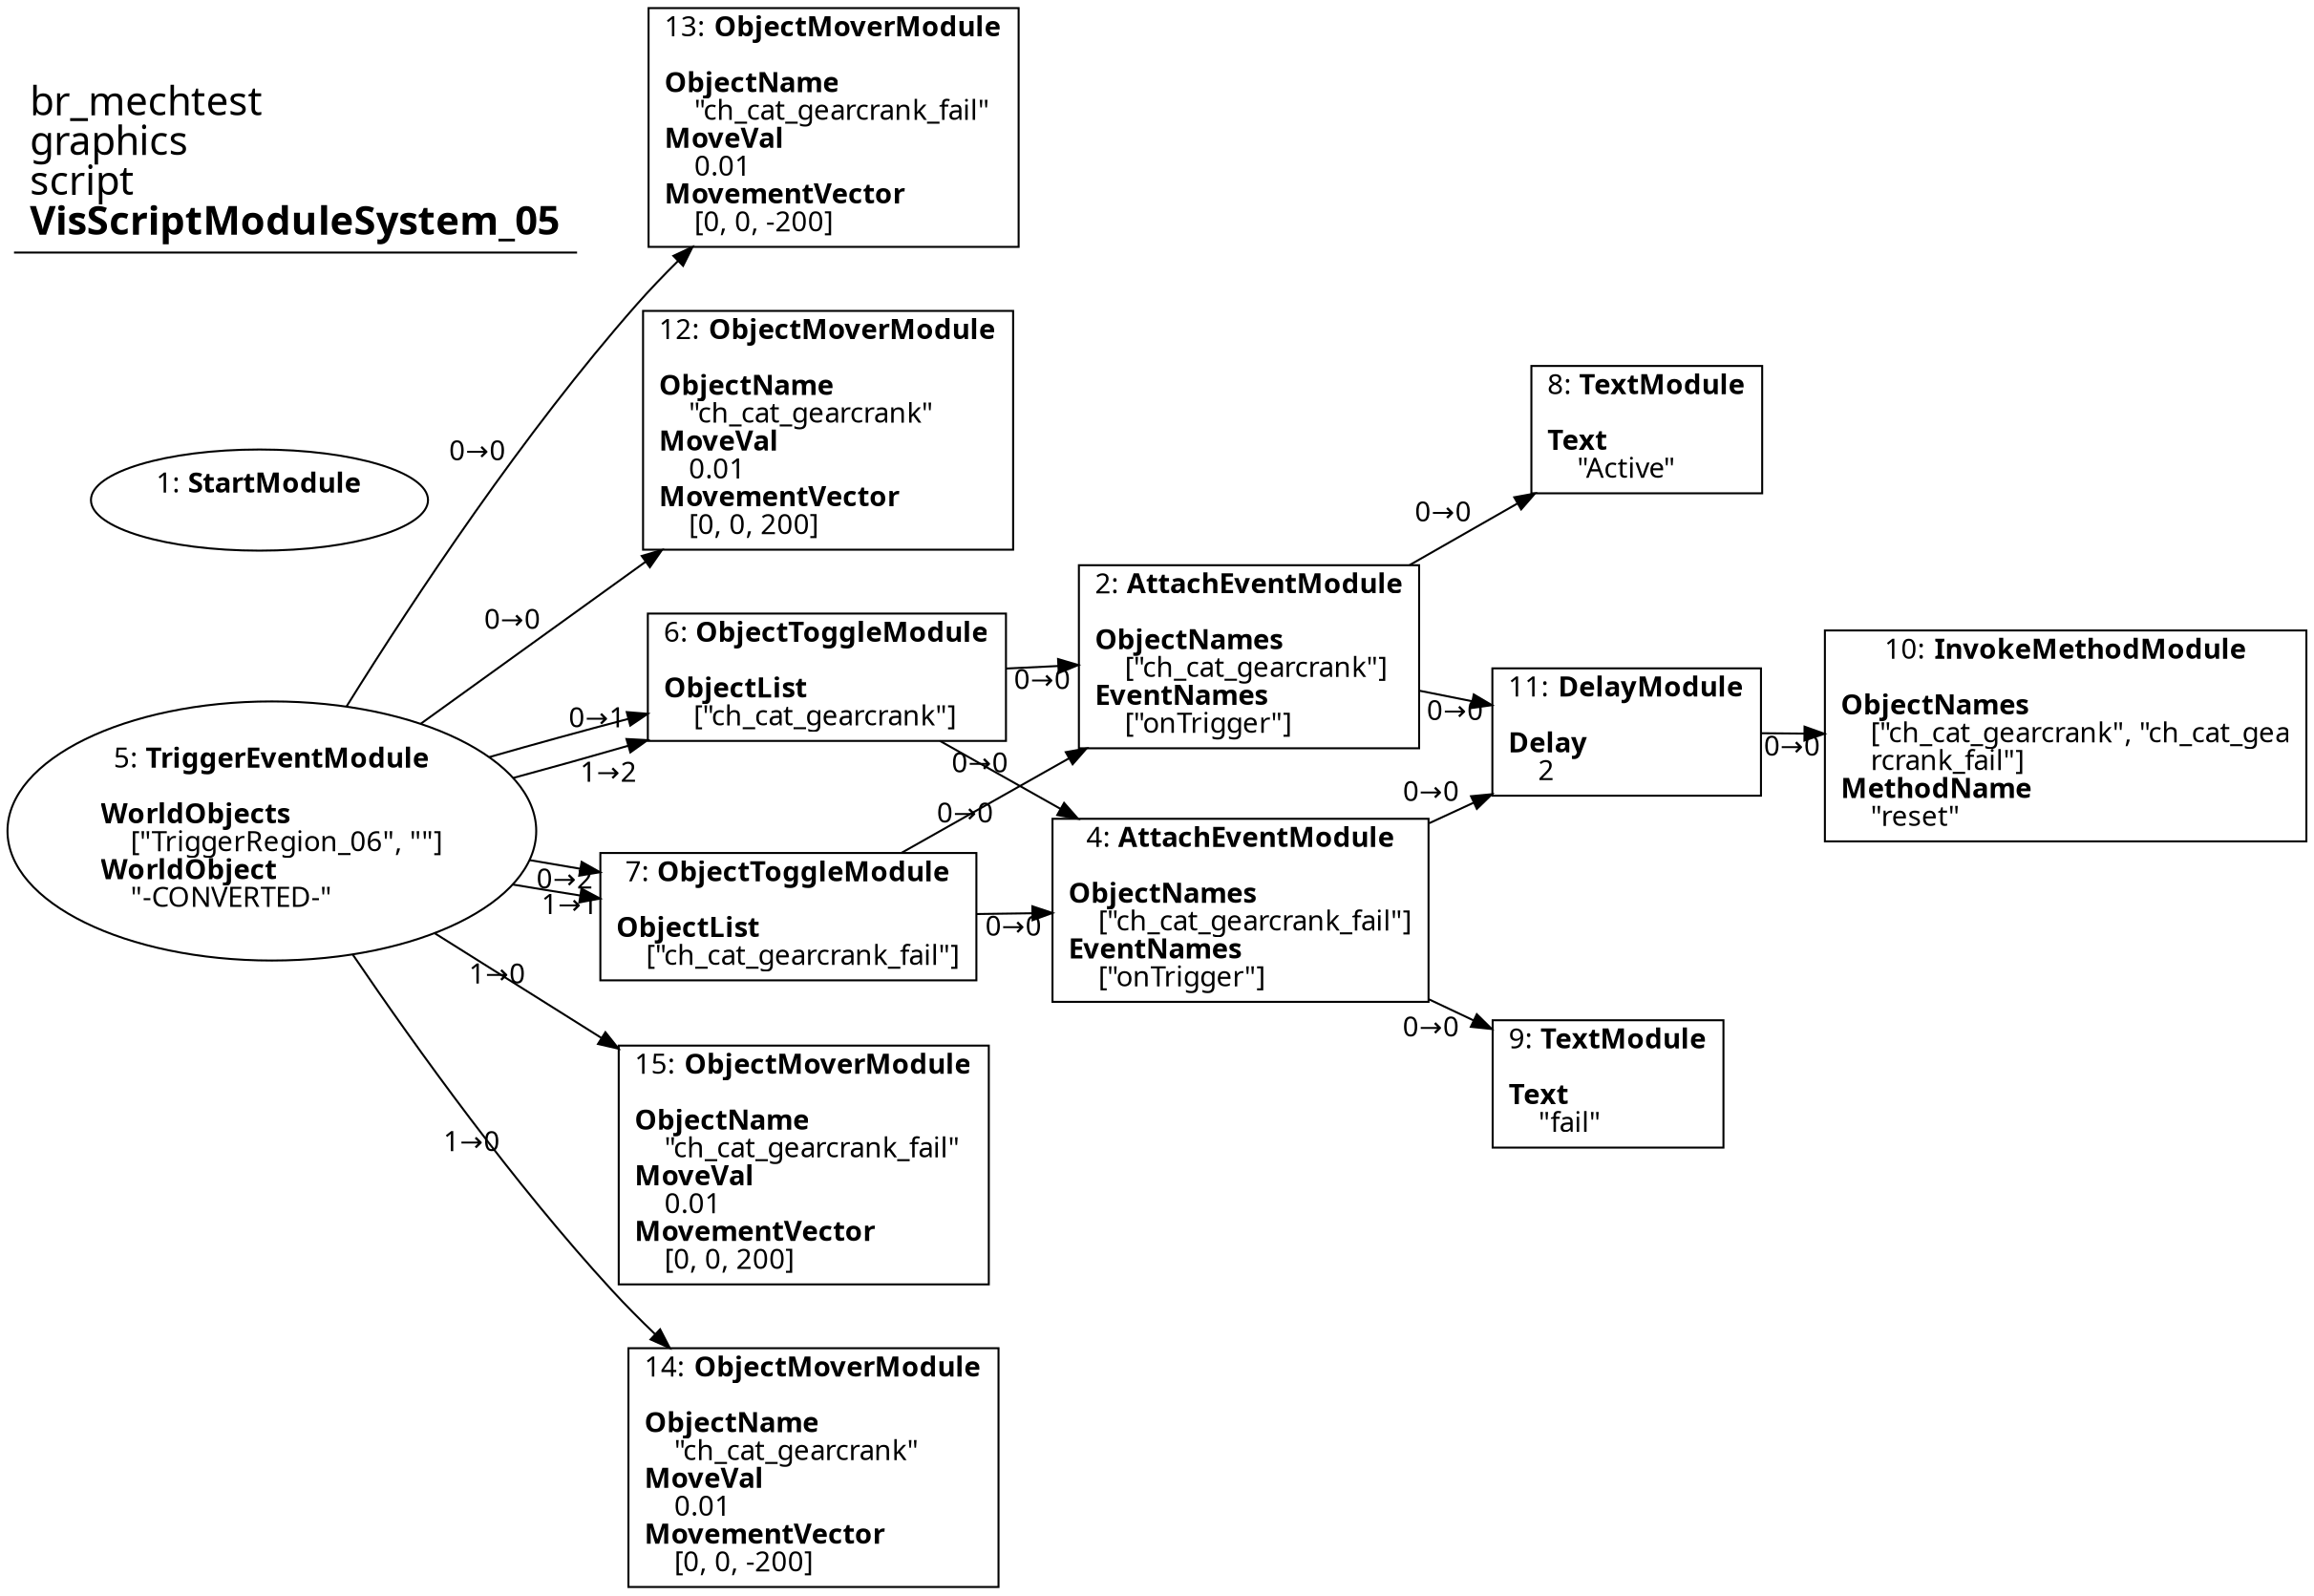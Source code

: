 digraph {
    layout = fdp;
    overlap = prism;
    sep = "+16";
    splines = spline;

    node [ shape = box ];

    graph [ fontname = "Segoe UI" ];
    node [ fontname = "Segoe UI" ];
    edge [ fontname = "Segoe UI" ];

    1 [ label = <1: <b>StartModule</b><br/><br/>> ];
    1 [ shape = oval ]
    1 [ pos = "0.067,-0.201!" ];

    2 [ label = <2: <b>AttachEventModule</b><br/><br/><b>ObjectNames</b><br align="left"/>    [&quot;ch_cat_gearcrank&quot;]<br align="left"/><b>EventNames</b><br align="left"/>    [&quot;onTrigger&quot;]<br align="left"/>> ];
    2 [ pos = "0.822,-0.30200002!" ];
    2 -> 8 [ label = "0→0" ];
    2 -> 11 [ label = "0→0" ];

    4 [ label = <4: <b>AttachEventModule</b><br/><br/><b>ObjectNames</b><br align="left"/>    [&quot;ch_cat_gearcrank_fail&quot;]<br align="left"/><b>EventNames</b><br align="left"/>    [&quot;onTrigger&quot;]<br align="left"/>> ];
    4 [ pos = "0.82500005,-0.54300004!" ];
    4 -> 9 [ label = "0→0" ];
    4 -> 11 [ label = "0→0" ];

    5 [ label = <5: <b>TriggerEventModule</b><br/><br/><b>WorldObjects</b><br align="left"/>    [&quot;TriggerRegion_06&quot;, &quot;&quot;]<br align="left"/><b>WorldObject</b><br align="left"/>    &quot;-CONVERTED-&quot;<br align="left"/>> ];
    5 [ shape = oval ]
    5 [ pos = "0.128,-0.45700002!" ];
    5 -> 6 [ label = "0→1" ];
    5 -> 6 [ label = "1→2" ];
    5 -> 7 [ label = "0→2" ];
    5 -> 7 [ label = "1→1" ];
    5 -> 12 [ label = "0→0" ];
    5 -> 13 [ label = "0→0" ];
    5 -> 15 [ label = "1→0" ];
    5 -> 14 [ label = "1→0" ];

    6 [ label = <6: <b>ObjectToggleModule</b><br/><br/><b>ObjectList</b><br align="left"/>    [&quot;ch_cat_gearcrank&quot;]<br align="left"/>> ];
    6 [ pos = "0.497,-0.3!" ];
    6 -> 2 [ label = "0→0" ];
    6 -> 4 [ label = "0→0" ];

    7 [ label = <7: <b>ObjectToggleModule</b><br/><br/><b>ObjectList</b><br align="left"/>    [&quot;ch_cat_gearcrank_fail&quot;]<br align="left"/>> ];
    7 [ pos = "0.49500003,-0.54200006!" ];
    7 -> 4 [ label = "0→0" ];
    7 -> 2 [ label = "0→0" ];

    8 [ label = <8: <b>TextModule</b><br/><br/><b>Text</b><br align="left"/>    &quot;Active&quot;<br align="left"/>> ];
    8 [ pos = "1.049,-0.15900001!" ];

    9 [ label = <9: <b>TextModule</b><br/><br/><b>Text</b><br align="left"/>    &quot;fail&quot;<br align="left"/>> ];
    9 [ pos = "1.065,-0.65800005!" ];

    10 [ label = <10: <b>InvokeMethodModule</b><br/><br/><b>ObjectNames</b><br align="left"/>    [&quot;ch_cat_gearcrank&quot;, &quot;ch_cat_gea<br align="left"/>    rcrank_fail&quot;]<br align="left"/><b>MethodName</b><br align="left"/>    &quot;reset&quot;<br align="left"/>> ];
    10 [ pos = "1.309,-0.4!" ];

    11 [ label = <11: <b>DelayModule</b><br/><br/><b>Delay</b><br align="left"/>    2<br align="left"/>> ];
    11 [ pos = "1.138,-0.4!" ];
    11 -> 10 [ label = "0→0" ];

    12 [ label = <12: <b>ObjectMoverModule</b><br/><br/><b>ObjectName</b><br align="left"/>    &quot;ch_cat_gearcrank&quot;<br align="left"/><b>MoveVal</b><br align="left"/>    0.01<br align="left"/><b>MovementVector</b><br align="left"/>    [0, 0, 200]<br align="left"/>> ];
    12 [ pos = "0.49800003,-0.132!" ];

    13 [ label = <13: <b>ObjectMoverModule</b><br/><br/><b>ObjectName</b><br align="left"/>    &quot;ch_cat_gearcrank_fail&quot;<br align="left"/><b>MoveVal</b><br align="left"/>    0.01<br align="left"/><b>MovementVector</b><br align="left"/>    [0, 0, -200]<br align="left"/>> ];
    13 [ pos = "0.497,0.034!" ];

    14 [ label = <14: <b>ObjectMoverModule</b><br/><br/><b>ObjectName</b><br align="left"/>    &quot;ch_cat_gearcrank&quot;<br align="left"/><b>MoveVal</b><br align="left"/>    0.01<br align="left"/><b>MovementVector</b><br align="left"/>    [0, 0, -200]<br align="left"/>> ];
    14 [ pos = "0.49600002,-0.915!" ];

    15 [ label = <15: <b>ObjectMoverModule</b><br/><br/><b>ObjectName</b><br align="left"/>    &quot;ch_cat_gearcrank_fail&quot;<br align="left"/><b>MoveVal</b><br align="left"/>    0.01<br align="left"/><b>MovementVector</b><br align="left"/>    [0, 0, 200]<br align="left"/>> ];
    15 [ pos = "0.49500003,-0.749!" ];

    title [ pos = "0.066,0.035!" ];
    title [ shape = underline ];
    title [ label = <<font point-size="20">br_mechtest<br align="left"/>graphics<br align="left"/>script<br align="left"/><b>VisScriptModuleSystem_05</b><br align="left"/></font>> ];
}
